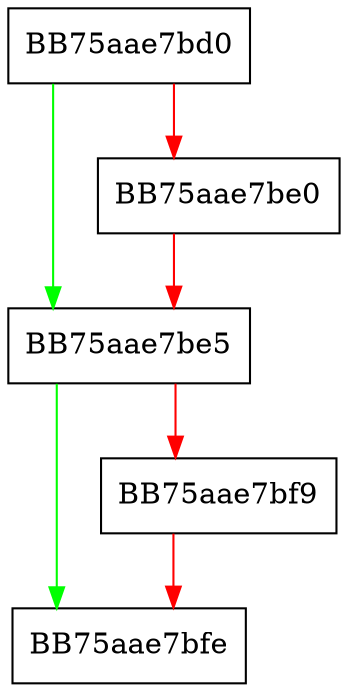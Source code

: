 digraph logskip_cleanup_module {
  node [shape="box"];
  graph [splines=ortho];
  BB75aae7bd0 -> BB75aae7be5 [color="green"];
  BB75aae7bd0 -> BB75aae7be0 [color="red"];
  BB75aae7be0 -> BB75aae7be5 [color="red"];
  BB75aae7be5 -> BB75aae7bfe [color="green"];
  BB75aae7be5 -> BB75aae7bf9 [color="red"];
  BB75aae7bf9 -> BB75aae7bfe [color="red"];
}